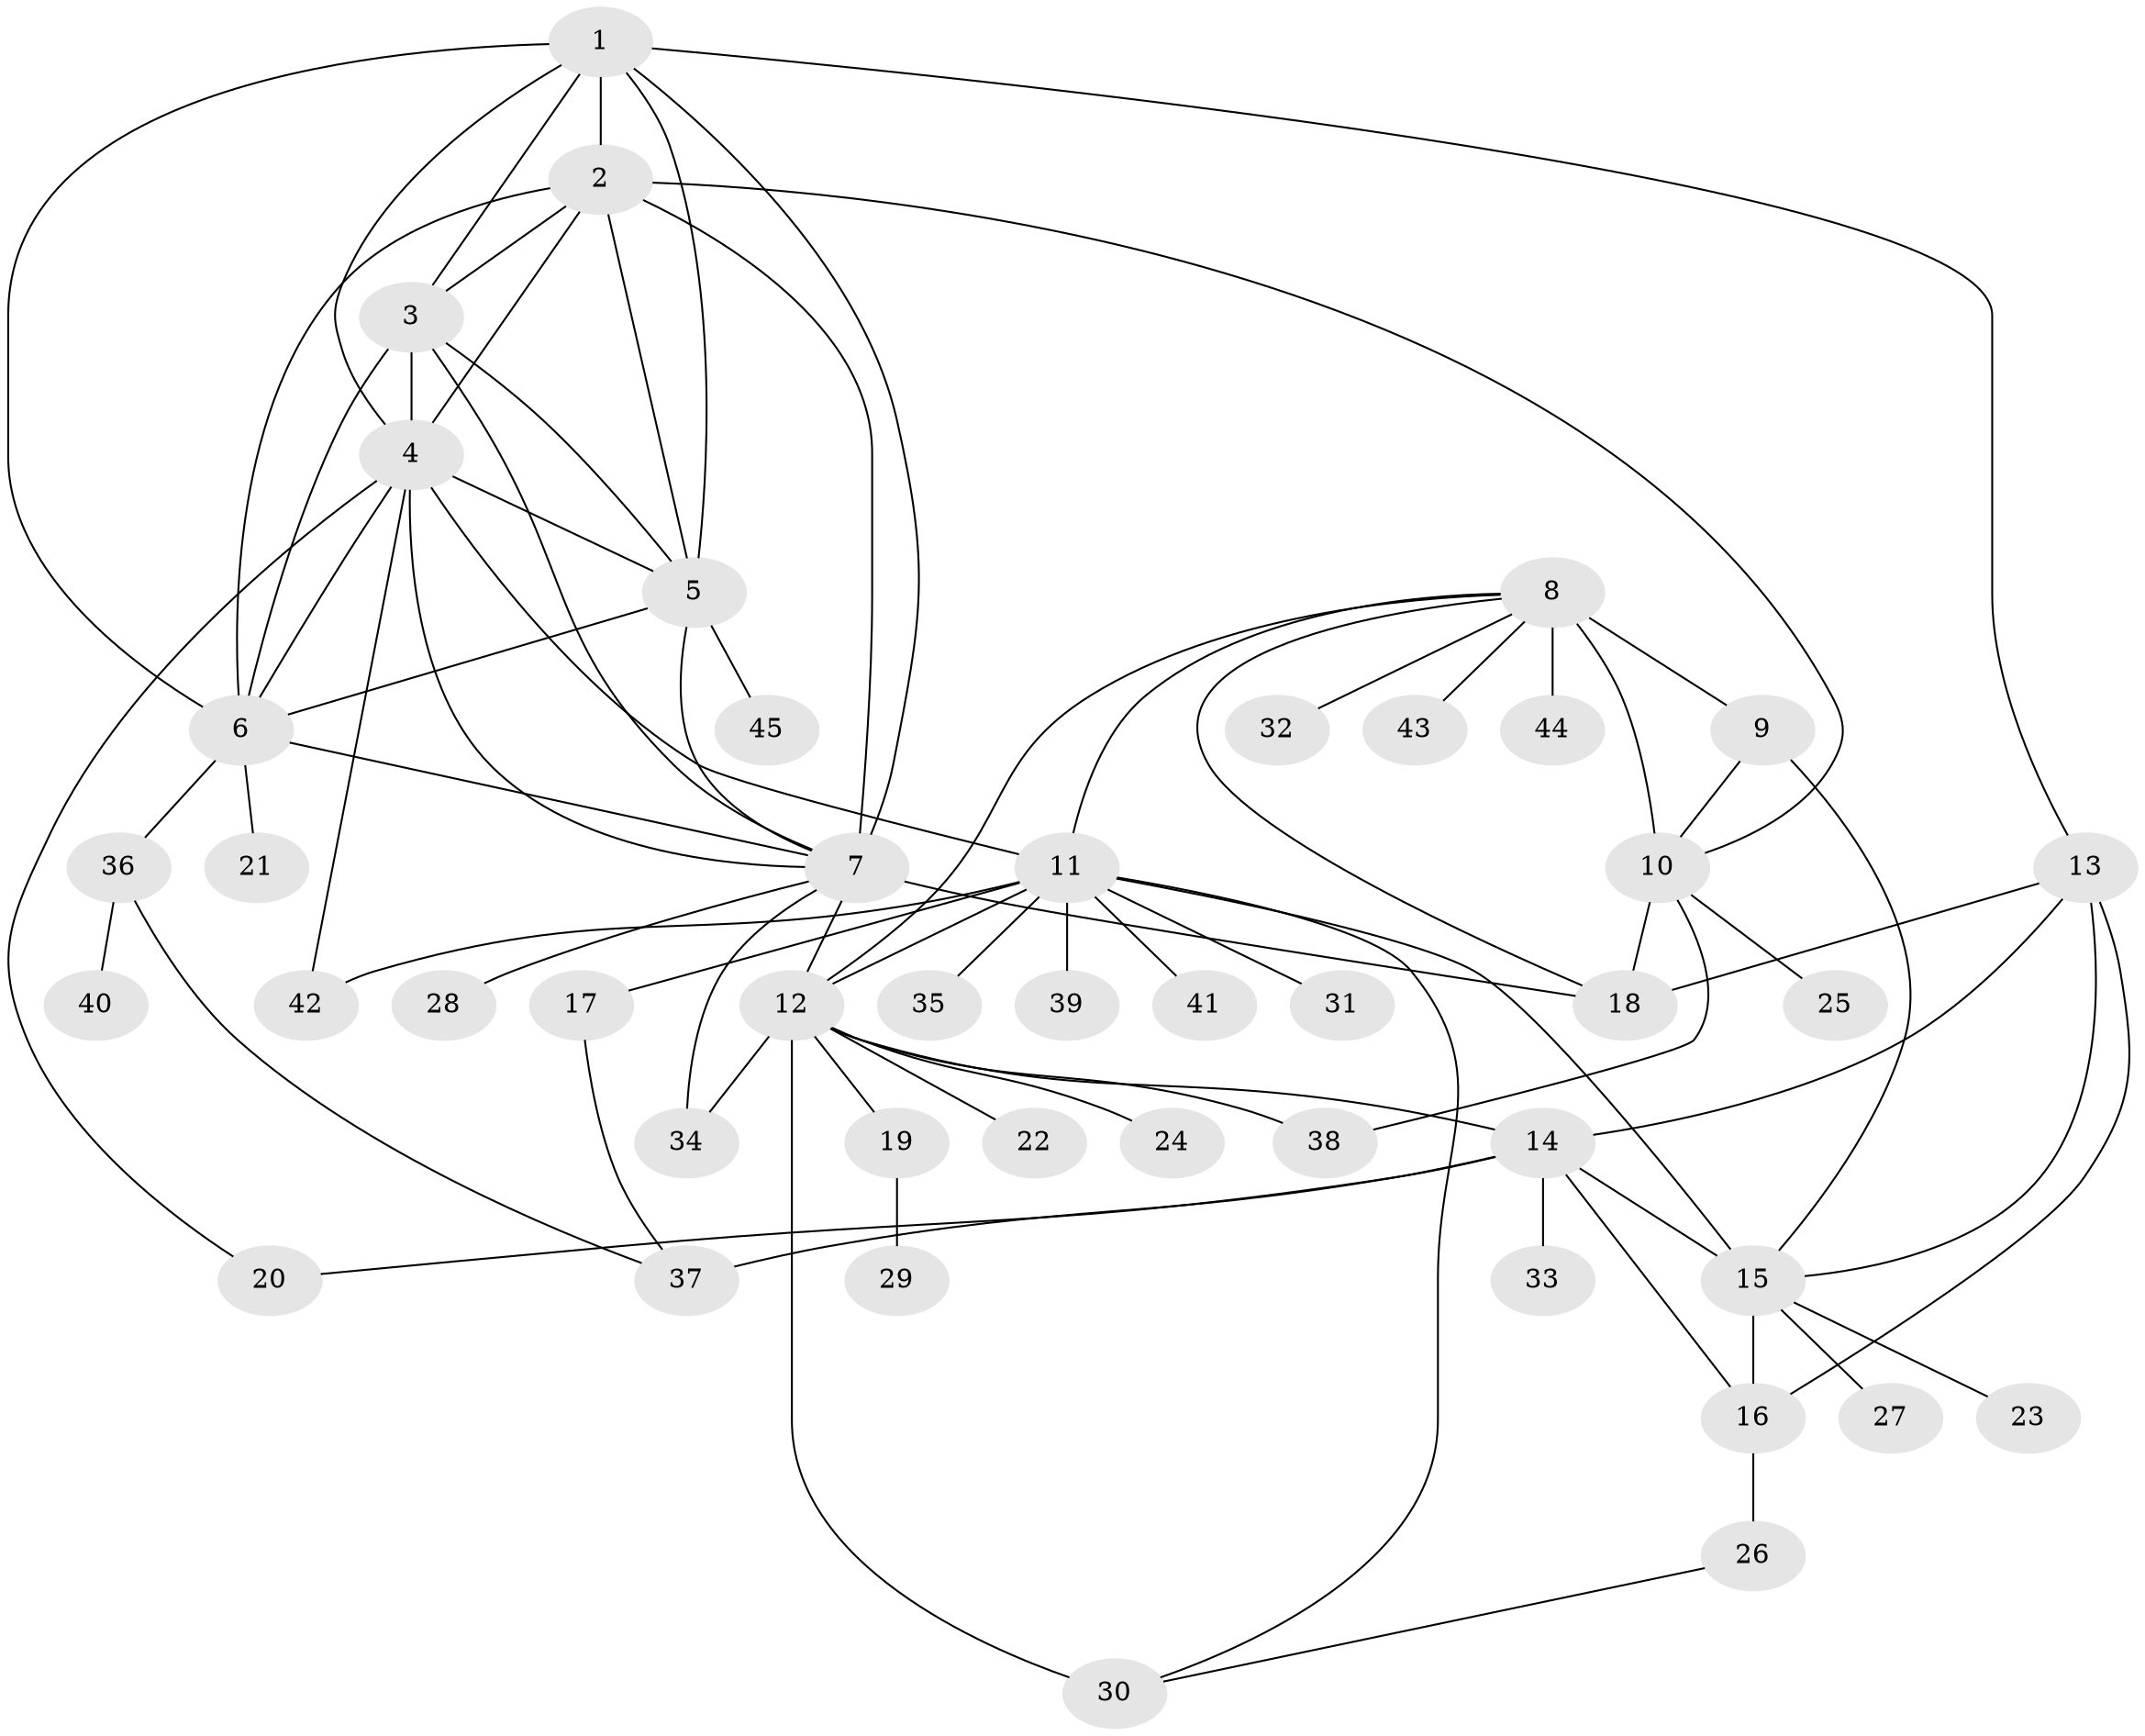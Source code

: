 // original degree distribution, {8: 0.0625, 9: 0.06944444444444445, 12: 0.027777777777777776, 22: 0.006944444444444444, 7: 0.034722222222222224, 14: 0.006944444444444444, 13: 0.013888888888888888, 10: 0.006944444444444444, 6: 0.013888888888888888, 1: 0.5625, 2: 0.1527777777777778, 3: 0.027777777777777776, 4: 0.013888888888888888}
// Generated by graph-tools (version 1.1) at 2025/52/03/04/25 22:52:38]
// undirected, 45 vertices, 80 edges
graph export_dot {
  node [color=gray90,style=filled];
  1;
  2;
  3;
  4;
  5;
  6;
  7;
  8;
  9;
  10;
  11;
  12;
  13;
  14;
  15;
  16;
  17;
  18;
  19;
  20;
  21;
  22;
  23;
  24;
  25;
  26;
  27;
  28;
  29;
  30;
  31;
  32;
  33;
  34;
  35;
  36;
  37;
  38;
  39;
  40;
  41;
  42;
  43;
  44;
  45;
  1 -- 2 [weight=1.0];
  1 -- 3 [weight=1.0];
  1 -- 4 [weight=1.0];
  1 -- 5 [weight=1.0];
  1 -- 6 [weight=1.0];
  1 -- 7 [weight=1.0];
  1 -- 13 [weight=1.0];
  2 -- 3 [weight=1.0];
  2 -- 4 [weight=1.0];
  2 -- 5 [weight=1.0];
  2 -- 6 [weight=1.0];
  2 -- 7 [weight=1.0];
  2 -- 10 [weight=1.0];
  3 -- 4 [weight=6.0];
  3 -- 5 [weight=1.0];
  3 -- 6 [weight=1.0];
  3 -- 7 [weight=1.0];
  4 -- 5 [weight=1.0];
  4 -- 6 [weight=1.0];
  4 -- 7 [weight=1.0];
  4 -- 11 [weight=1.0];
  4 -- 20 [weight=1.0];
  4 -- 42 [weight=1.0];
  5 -- 6 [weight=1.0];
  5 -- 7 [weight=1.0];
  5 -- 45 [weight=1.0];
  6 -- 7 [weight=1.0];
  6 -- 21 [weight=1.0];
  6 -- 36 [weight=1.0];
  7 -- 12 [weight=1.0];
  7 -- 18 [weight=12.0];
  7 -- 28 [weight=1.0];
  7 -- 34 [weight=1.0];
  8 -- 9 [weight=5.0];
  8 -- 10 [weight=5.0];
  8 -- 11 [weight=1.0];
  8 -- 12 [weight=1.0];
  8 -- 18 [weight=2.0];
  8 -- 32 [weight=5.0];
  8 -- 43 [weight=2.0];
  8 -- 44 [weight=2.0];
  9 -- 10 [weight=1.0];
  9 -- 15 [weight=1.0];
  10 -- 18 [weight=2.0];
  10 -- 25 [weight=1.0];
  10 -- 38 [weight=1.0];
  11 -- 12 [weight=1.0];
  11 -- 15 [weight=1.0];
  11 -- 17 [weight=4.0];
  11 -- 30 [weight=1.0];
  11 -- 31 [weight=1.0];
  11 -- 35 [weight=4.0];
  11 -- 39 [weight=5.0];
  11 -- 41 [weight=1.0];
  11 -- 42 [weight=1.0];
  12 -- 14 [weight=1.0];
  12 -- 19 [weight=3.0];
  12 -- 22 [weight=2.0];
  12 -- 24 [weight=2.0];
  12 -- 30 [weight=2.0];
  12 -- 34 [weight=2.0];
  12 -- 38 [weight=1.0];
  13 -- 14 [weight=1.0];
  13 -- 15 [weight=4.0];
  13 -- 16 [weight=1.0];
  13 -- 18 [weight=1.0];
  14 -- 15 [weight=4.0];
  14 -- 16 [weight=1.0];
  14 -- 20 [weight=1.0];
  14 -- 33 [weight=1.0];
  14 -- 37 [weight=3.0];
  15 -- 16 [weight=4.0];
  15 -- 23 [weight=1.0];
  15 -- 27 [weight=1.0];
  16 -- 26 [weight=2.0];
  17 -- 37 [weight=1.0];
  19 -- 29 [weight=1.0];
  26 -- 30 [weight=1.0];
  36 -- 37 [weight=1.0];
  36 -- 40 [weight=1.0];
}
